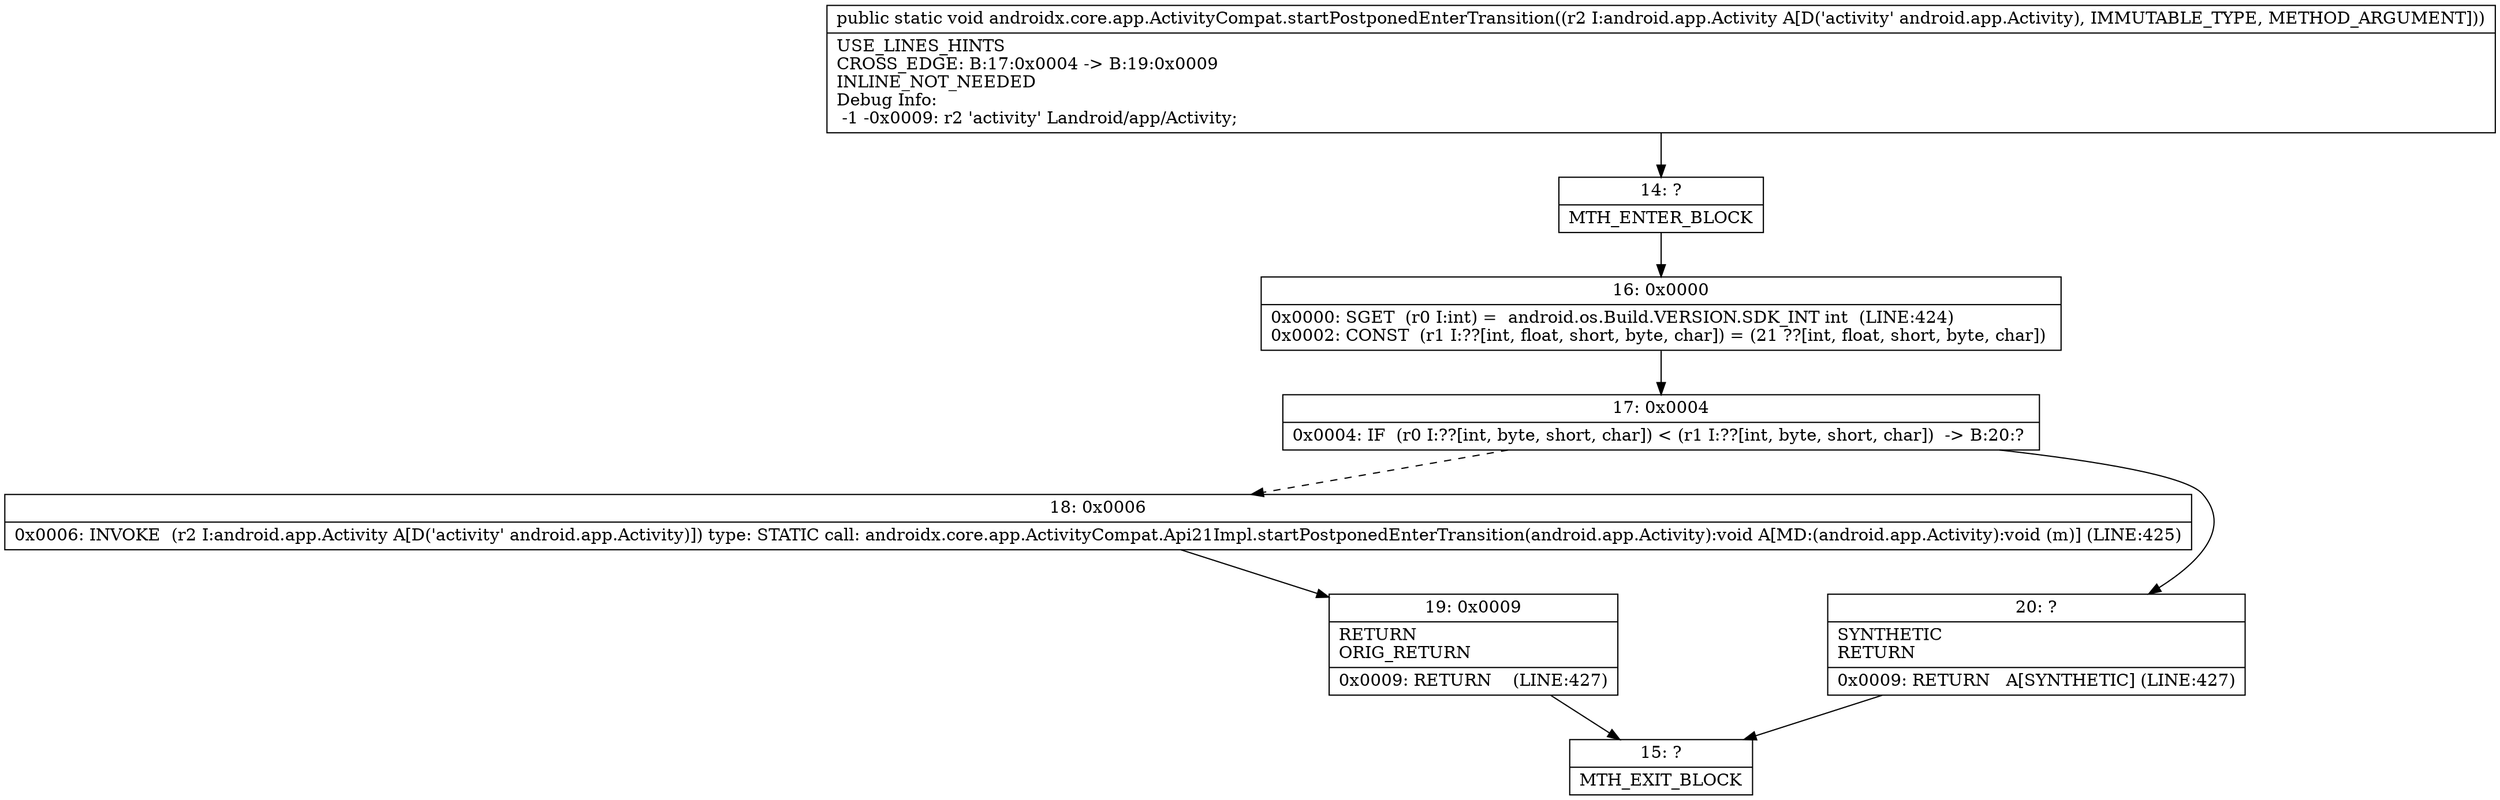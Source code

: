 digraph "CFG forandroidx.core.app.ActivityCompat.startPostponedEnterTransition(Landroid\/app\/Activity;)V" {
Node_14 [shape=record,label="{14\:\ ?|MTH_ENTER_BLOCK\l}"];
Node_16 [shape=record,label="{16\:\ 0x0000|0x0000: SGET  (r0 I:int) =  android.os.Build.VERSION.SDK_INT int  (LINE:424)\l0x0002: CONST  (r1 I:??[int, float, short, byte, char]) = (21 ??[int, float, short, byte, char]) \l}"];
Node_17 [shape=record,label="{17\:\ 0x0004|0x0004: IF  (r0 I:??[int, byte, short, char]) \< (r1 I:??[int, byte, short, char])  \-\> B:20:? \l}"];
Node_18 [shape=record,label="{18\:\ 0x0006|0x0006: INVOKE  (r2 I:android.app.Activity A[D('activity' android.app.Activity)]) type: STATIC call: androidx.core.app.ActivityCompat.Api21Impl.startPostponedEnterTransition(android.app.Activity):void A[MD:(android.app.Activity):void (m)] (LINE:425)\l}"];
Node_19 [shape=record,label="{19\:\ 0x0009|RETURN\lORIG_RETURN\l|0x0009: RETURN    (LINE:427)\l}"];
Node_15 [shape=record,label="{15\:\ ?|MTH_EXIT_BLOCK\l}"];
Node_20 [shape=record,label="{20\:\ ?|SYNTHETIC\lRETURN\l|0x0009: RETURN   A[SYNTHETIC] (LINE:427)\l}"];
MethodNode[shape=record,label="{public static void androidx.core.app.ActivityCompat.startPostponedEnterTransition((r2 I:android.app.Activity A[D('activity' android.app.Activity), IMMUTABLE_TYPE, METHOD_ARGUMENT]))  | USE_LINES_HINTS\lCROSS_EDGE: B:17:0x0004 \-\> B:19:0x0009\lINLINE_NOT_NEEDED\lDebug Info:\l  \-1 \-0x0009: r2 'activity' Landroid\/app\/Activity;\l}"];
MethodNode -> Node_14;Node_14 -> Node_16;
Node_16 -> Node_17;
Node_17 -> Node_18[style=dashed];
Node_17 -> Node_20;
Node_18 -> Node_19;
Node_19 -> Node_15;
Node_20 -> Node_15;
}

